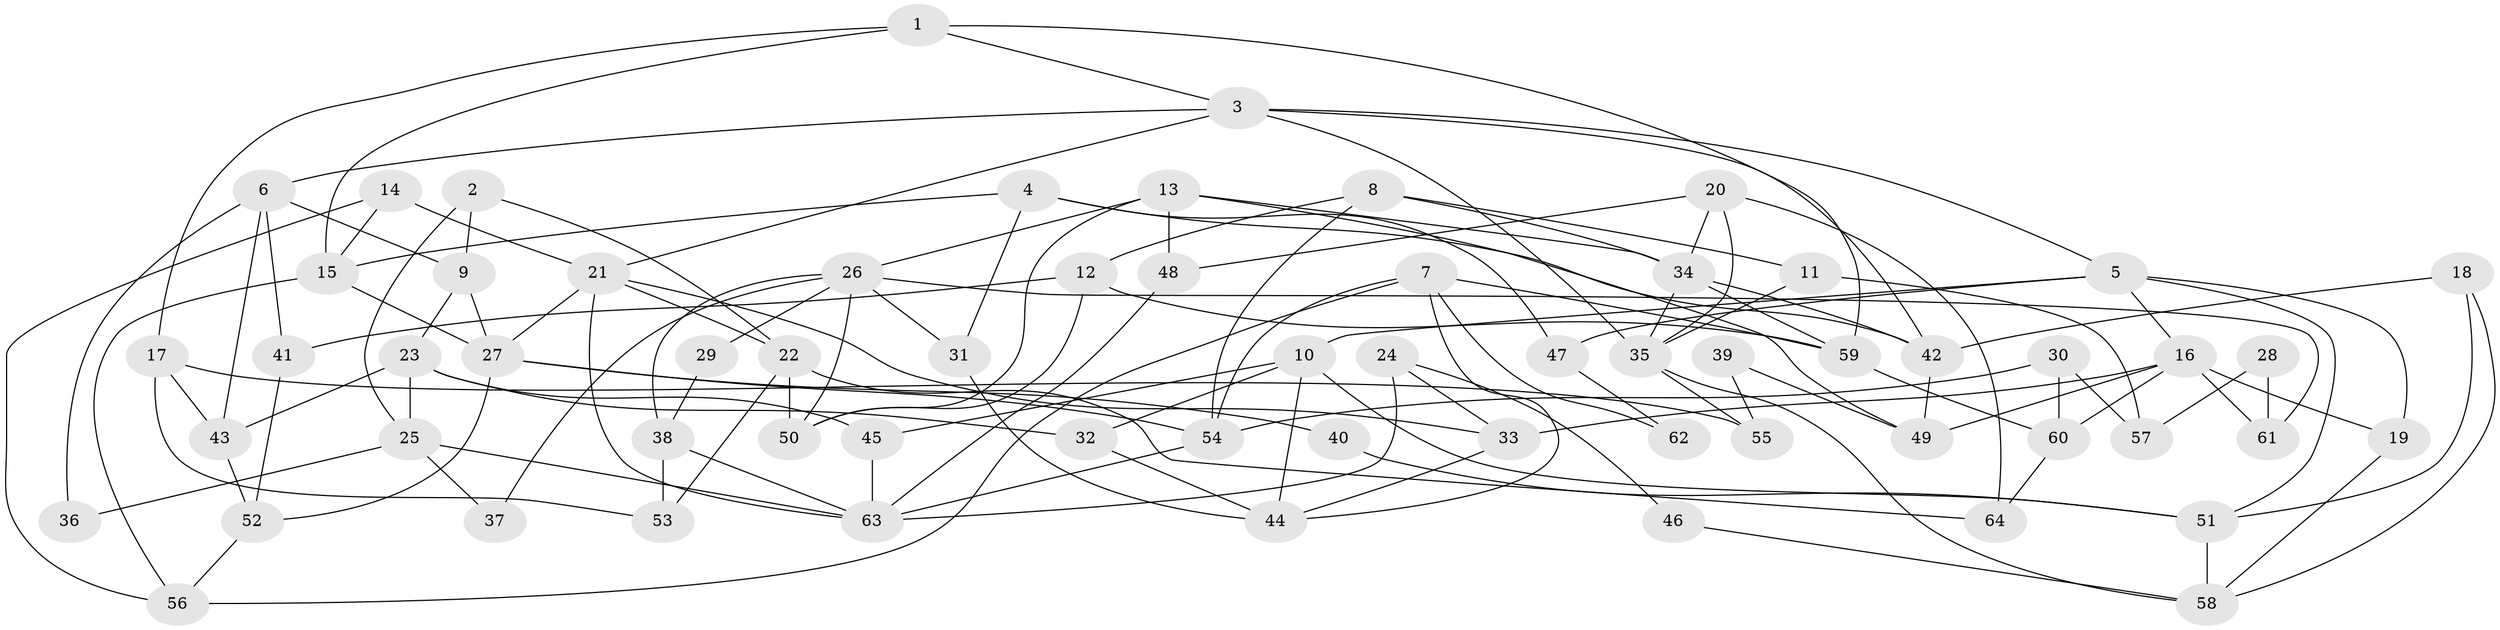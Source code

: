 // Generated by graph-tools (version 1.1) at 2025/36/03/09/25 02:36:03]
// undirected, 64 vertices, 128 edges
graph export_dot {
graph [start="1"]
  node [color=gray90,style=filled];
  1;
  2;
  3;
  4;
  5;
  6;
  7;
  8;
  9;
  10;
  11;
  12;
  13;
  14;
  15;
  16;
  17;
  18;
  19;
  20;
  21;
  22;
  23;
  24;
  25;
  26;
  27;
  28;
  29;
  30;
  31;
  32;
  33;
  34;
  35;
  36;
  37;
  38;
  39;
  40;
  41;
  42;
  43;
  44;
  45;
  46;
  47;
  48;
  49;
  50;
  51;
  52;
  53;
  54;
  55;
  56;
  57;
  58;
  59;
  60;
  61;
  62;
  63;
  64;
  1 -- 3;
  1 -- 15;
  1 -- 17;
  1 -- 59;
  2 -- 9;
  2 -- 22;
  2 -- 25;
  3 -- 5;
  3 -- 35;
  3 -- 6;
  3 -- 21;
  3 -- 42;
  4 -- 42;
  4 -- 31;
  4 -- 15;
  4 -- 47;
  5 -- 19;
  5 -- 10;
  5 -- 16;
  5 -- 47;
  5 -- 51;
  6 -- 9;
  6 -- 36;
  6 -- 41;
  6 -- 43;
  7 -- 56;
  7 -- 44;
  7 -- 54;
  7 -- 59;
  7 -- 62;
  8 -- 12;
  8 -- 34;
  8 -- 11;
  8 -- 54;
  9 -- 27;
  9 -- 23;
  10 -- 51;
  10 -- 44;
  10 -- 32;
  10 -- 45;
  11 -- 35;
  11 -- 57;
  12 -- 41;
  12 -- 59;
  12 -- 50;
  13 -- 34;
  13 -- 50;
  13 -- 26;
  13 -- 48;
  13 -- 49;
  14 -- 21;
  14 -- 15;
  14 -- 56;
  15 -- 27;
  15 -- 56;
  16 -- 49;
  16 -- 19;
  16 -- 33;
  16 -- 60;
  16 -- 61;
  17 -- 43;
  17 -- 53;
  17 -- 55;
  18 -- 42;
  18 -- 51;
  18 -- 58;
  19 -- 58;
  20 -- 64;
  20 -- 48;
  20 -- 34;
  20 -- 35;
  21 -- 63;
  21 -- 22;
  21 -- 27;
  21 -- 33;
  22 -- 50;
  22 -- 53;
  22 -- 64;
  23 -- 45;
  23 -- 43;
  23 -- 25;
  23 -- 32;
  24 -- 33;
  24 -- 63;
  24 -- 46;
  25 -- 36;
  25 -- 37;
  25 -- 63;
  26 -- 38;
  26 -- 29;
  26 -- 31;
  26 -- 37;
  26 -- 50;
  26 -- 61;
  27 -- 54;
  27 -- 40;
  27 -- 52;
  28 -- 57;
  28 -- 61;
  29 -- 38;
  30 -- 54;
  30 -- 60;
  30 -- 57;
  31 -- 44;
  32 -- 44;
  33 -- 44;
  34 -- 59;
  34 -- 35;
  34 -- 42;
  35 -- 55;
  35 -- 58;
  38 -- 63;
  38 -- 53;
  39 -- 55;
  39 -- 49;
  40 -- 51;
  41 -- 52;
  42 -- 49;
  43 -- 52;
  45 -- 63;
  46 -- 58;
  47 -- 62;
  48 -- 63;
  51 -- 58;
  52 -- 56;
  54 -- 63;
  59 -- 60;
  60 -- 64;
}
